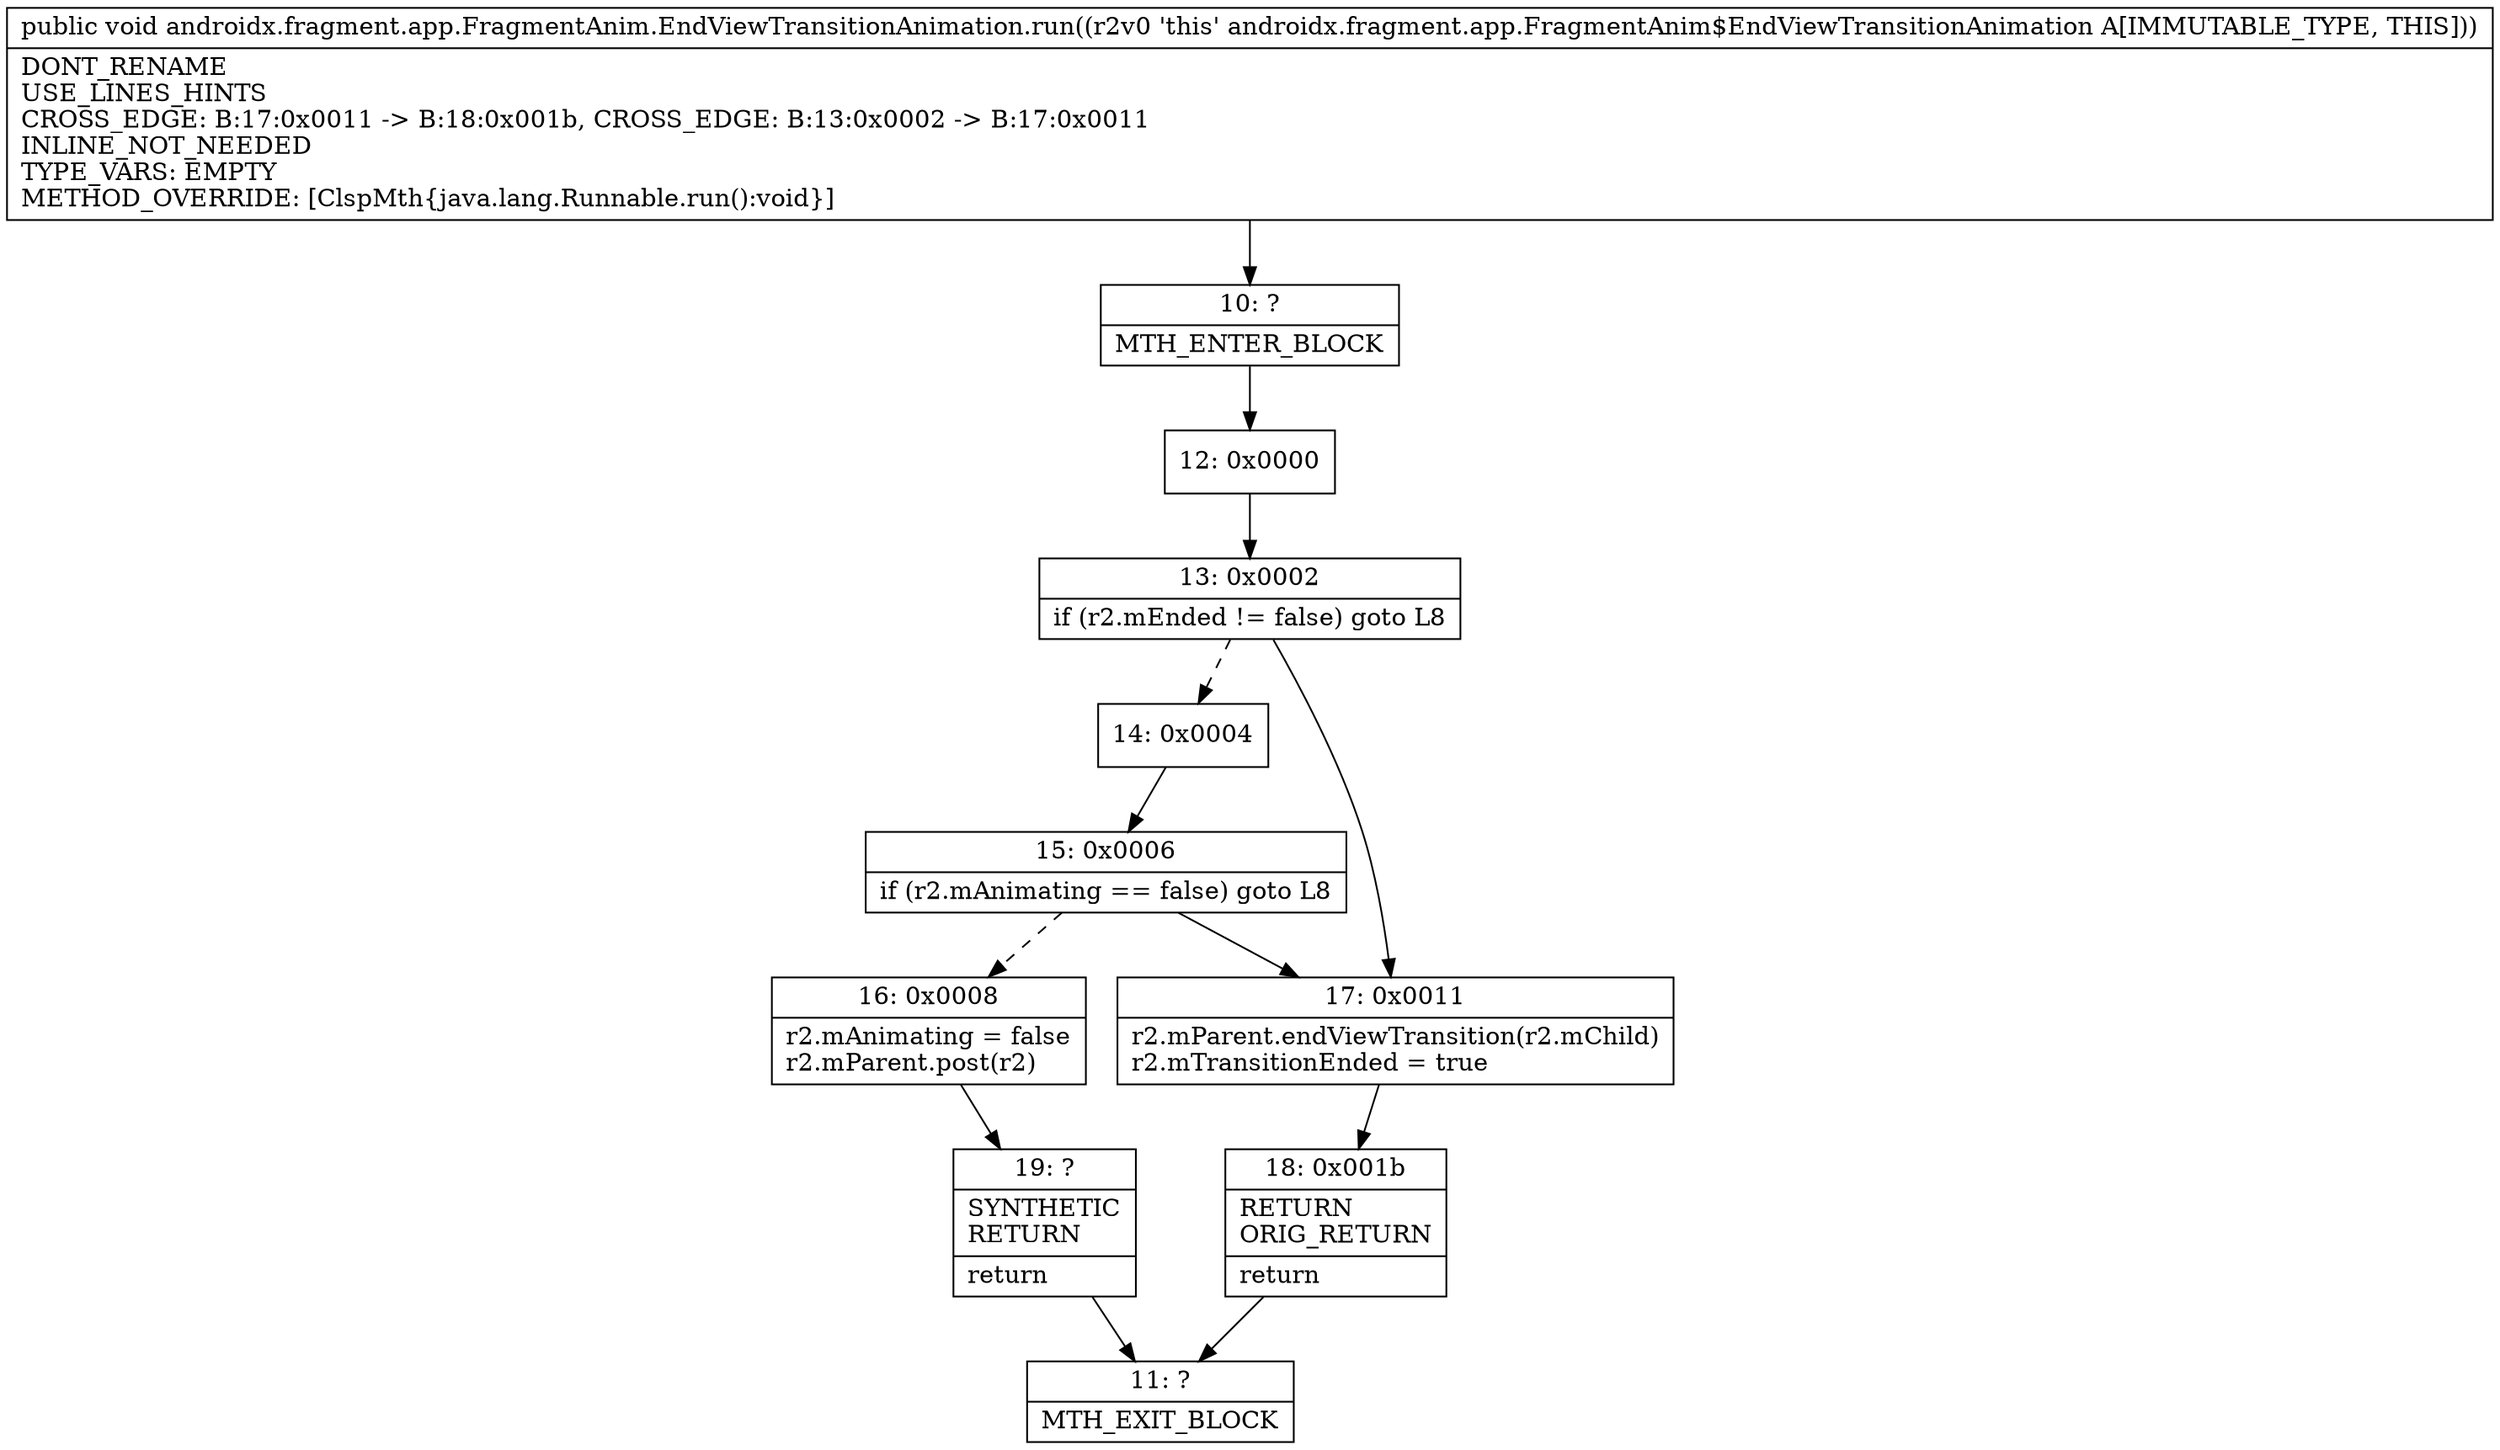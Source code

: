 digraph "CFG forandroidx.fragment.app.FragmentAnim.EndViewTransitionAnimation.run()V" {
Node_10 [shape=record,label="{10\:\ ?|MTH_ENTER_BLOCK\l}"];
Node_12 [shape=record,label="{12\:\ 0x0000}"];
Node_13 [shape=record,label="{13\:\ 0x0002|if (r2.mEnded != false) goto L8\l}"];
Node_14 [shape=record,label="{14\:\ 0x0004}"];
Node_15 [shape=record,label="{15\:\ 0x0006|if (r2.mAnimating == false) goto L8\l}"];
Node_16 [shape=record,label="{16\:\ 0x0008|r2.mAnimating = false\lr2.mParent.post(r2)\l}"];
Node_19 [shape=record,label="{19\:\ ?|SYNTHETIC\lRETURN\l|return\l}"];
Node_11 [shape=record,label="{11\:\ ?|MTH_EXIT_BLOCK\l}"];
Node_17 [shape=record,label="{17\:\ 0x0011|r2.mParent.endViewTransition(r2.mChild)\lr2.mTransitionEnded = true\l}"];
Node_18 [shape=record,label="{18\:\ 0x001b|RETURN\lORIG_RETURN\l|return\l}"];
MethodNode[shape=record,label="{public void androidx.fragment.app.FragmentAnim.EndViewTransitionAnimation.run((r2v0 'this' androidx.fragment.app.FragmentAnim$EndViewTransitionAnimation A[IMMUTABLE_TYPE, THIS]))  | DONT_RENAME\lUSE_LINES_HINTS\lCROSS_EDGE: B:17:0x0011 \-\> B:18:0x001b, CROSS_EDGE: B:13:0x0002 \-\> B:17:0x0011\lINLINE_NOT_NEEDED\lTYPE_VARS: EMPTY\lMETHOD_OVERRIDE: [ClspMth\{java.lang.Runnable.run():void\}]\l}"];
MethodNode -> Node_10;Node_10 -> Node_12;
Node_12 -> Node_13;
Node_13 -> Node_14[style=dashed];
Node_13 -> Node_17;
Node_14 -> Node_15;
Node_15 -> Node_16[style=dashed];
Node_15 -> Node_17;
Node_16 -> Node_19;
Node_19 -> Node_11;
Node_17 -> Node_18;
Node_18 -> Node_11;
}

